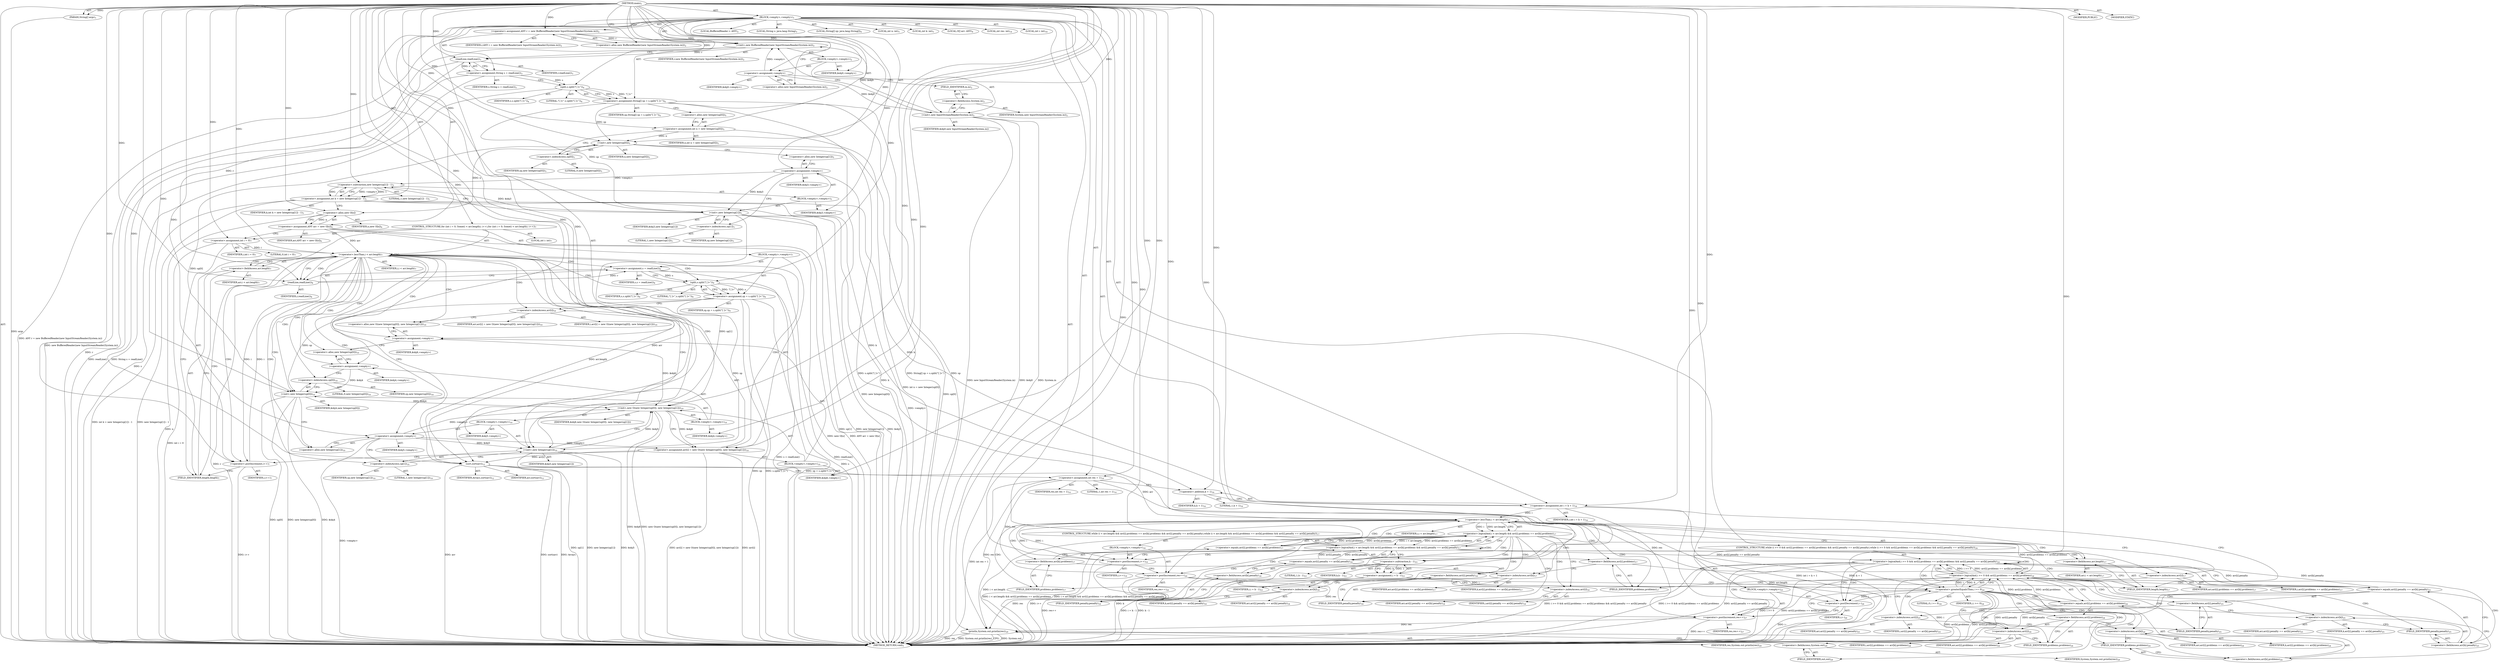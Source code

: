 digraph "main" {  
"21" [label = <(METHOD,main)<SUB>1</SUB>> ]
"22" [label = <(PARAM,String[] args)<SUB>1</SUB>> ]
"23" [label = <(BLOCK,&lt;empty&gt;,&lt;empty&gt;)<SUB>1</SUB>> ]
"4" [label = <(LOCAL,BufferedReader r: ANY)<SUB>2</SUB>> ]
"24" [label = <(&lt;operator&gt;.assignment,ANY r = new BufferedReader(new InputStreamReader(System.in)))<SUB>2</SUB>> ]
"25" [label = <(IDENTIFIER,r,ANY r = new BufferedReader(new InputStreamReader(System.in)))<SUB>2</SUB>> ]
"26" [label = <(&lt;operator&gt;.alloc,new BufferedReader(new InputStreamReader(System.in)))<SUB>2</SUB>> ]
"27" [label = <(&lt;init&gt;,new BufferedReader(new InputStreamReader(System.in)))<SUB>2</SUB>> ]
"3" [label = <(IDENTIFIER,r,new BufferedReader(new InputStreamReader(System.in)))<SUB>2</SUB>> ]
"28" [label = <(BLOCK,&lt;empty&gt;,&lt;empty&gt;)<SUB>2</SUB>> ]
"29" [label = <(&lt;operator&gt;.assignment,&lt;empty&gt;)> ]
"30" [label = <(IDENTIFIER,$obj0,&lt;empty&gt;)> ]
"31" [label = <(&lt;operator&gt;.alloc,new InputStreamReader(System.in))<SUB>2</SUB>> ]
"32" [label = <(&lt;init&gt;,new InputStreamReader(System.in))<SUB>2</SUB>> ]
"33" [label = <(IDENTIFIER,$obj0,new InputStreamReader(System.in))> ]
"34" [label = <(&lt;operator&gt;.fieldAccess,System.in)<SUB>2</SUB>> ]
"35" [label = <(IDENTIFIER,System,new InputStreamReader(System.in))<SUB>2</SUB>> ]
"36" [label = <(FIELD_IDENTIFIER,in,in)<SUB>2</SUB>> ]
"37" [label = <(IDENTIFIER,$obj0,&lt;empty&gt;)> ]
"38" [label = <(LOCAL,String s: java.lang.String)<SUB>3</SUB>> ]
"39" [label = <(&lt;operator&gt;.assignment,String s = readLine())<SUB>3</SUB>> ]
"40" [label = <(IDENTIFIER,s,String s = readLine())<SUB>3</SUB>> ]
"41" [label = <(readLine,readLine())<SUB>3</SUB>> ]
"42" [label = <(IDENTIFIER,r,readLine())<SUB>3</SUB>> ]
"43" [label = <(LOCAL,String[] sp: java.lang.String[])<SUB>4</SUB>> ]
"44" [label = <(&lt;operator&gt;.assignment,String[] sp = s.split(&quot;[ ]+&quot;))<SUB>4</SUB>> ]
"45" [label = <(IDENTIFIER,sp,String[] sp = s.split(&quot;[ ]+&quot;))<SUB>4</SUB>> ]
"46" [label = <(split,s.split(&quot;[ ]+&quot;))<SUB>4</SUB>> ]
"47" [label = <(IDENTIFIER,s,s.split(&quot;[ ]+&quot;))<SUB>4</SUB>> ]
"48" [label = <(LITERAL,&quot;[ ]+&quot;,s.split(&quot;[ ]+&quot;))<SUB>4</SUB>> ]
"6" [label = <(LOCAL,int n: int)<SUB>5</SUB>> ]
"49" [label = <(LOCAL,int k: int)<SUB>5</SUB>> ]
"50" [label = <(&lt;operator&gt;.assignment,int n = new Integer(sp[0]))<SUB>5</SUB>> ]
"51" [label = <(IDENTIFIER,n,int n = new Integer(sp[0]))<SUB>5</SUB>> ]
"52" [label = <(&lt;operator&gt;.alloc,new Integer(sp[0]))<SUB>5</SUB>> ]
"53" [label = <(&lt;init&gt;,new Integer(sp[0]))<SUB>5</SUB>> ]
"5" [label = <(IDENTIFIER,n,new Integer(sp[0]))<SUB>5</SUB>> ]
"54" [label = <(&lt;operator&gt;.indexAccess,sp[0])<SUB>5</SUB>> ]
"55" [label = <(IDENTIFIER,sp,new Integer(sp[0]))<SUB>5</SUB>> ]
"56" [label = <(LITERAL,0,new Integer(sp[0]))<SUB>5</SUB>> ]
"57" [label = <(&lt;operator&gt;.assignment,int k = new Integer(sp[1]) - 1)<SUB>5</SUB>> ]
"58" [label = <(IDENTIFIER,k,int k = new Integer(sp[1]) - 1)<SUB>5</SUB>> ]
"59" [label = <(&lt;operator&gt;.subtraction,new Integer(sp[1]) - 1)<SUB>5</SUB>> ]
"60" [label = <(BLOCK,&lt;empty&gt;,&lt;empty&gt;)<SUB>5</SUB>> ]
"61" [label = <(&lt;operator&gt;.assignment,&lt;empty&gt;)> ]
"62" [label = <(IDENTIFIER,$obj3,&lt;empty&gt;)> ]
"63" [label = <(&lt;operator&gt;.alloc,new Integer(sp[1]))<SUB>5</SUB>> ]
"64" [label = <(&lt;init&gt;,new Integer(sp[1]))<SUB>5</SUB>> ]
"65" [label = <(IDENTIFIER,$obj3,new Integer(sp[1]))> ]
"66" [label = <(&lt;operator&gt;.indexAccess,sp[1])<SUB>5</SUB>> ]
"67" [label = <(IDENTIFIER,sp,new Integer(sp[1]))<SUB>5</SUB>> ]
"68" [label = <(LITERAL,1,new Integer(sp[1]))<SUB>5</SUB>> ]
"69" [label = <(IDENTIFIER,$obj3,&lt;empty&gt;)> ]
"70" [label = <(LITERAL,1,new Integer(sp[1]) - 1)<SUB>5</SUB>> ]
"71" [label = <(LOCAL,O[] arr: ANY)<SUB>6</SUB>> ]
"72" [label = <(&lt;operator&gt;.assignment,ANY arr = new O[n])<SUB>6</SUB>> ]
"73" [label = <(IDENTIFIER,arr,ANY arr = new O[n])<SUB>6</SUB>> ]
"74" [label = <(&lt;operator&gt;.alloc,new O[n])> ]
"75" [label = <(IDENTIFIER,n,new O[n])<SUB>6</SUB>> ]
"76" [label = <(CONTROL_STRUCTURE,for (int i = 0; Some(i &lt; arr.length); i++),for (int i = 0; Some(i &lt; arr.length); i++))<SUB>7</SUB>> ]
"77" [label = <(LOCAL,int i: int)<SUB>7</SUB>> ]
"78" [label = <(&lt;operator&gt;.assignment,int i = 0)<SUB>7</SUB>> ]
"79" [label = <(IDENTIFIER,i,int i = 0)<SUB>7</SUB>> ]
"80" [label = <(LITERAL,0,int i = 0)<SUB>7</SUB>> ]
"81" [label = <(&lt;operator&gt;.lessThan,i &lt; arr.length)<SUB>7</SUB>> ]
"82" [label = <(IDENTIFIER,i,i &lt; arr.length)<SUB>7</SUB>> ]
"83" [label = <(&lt;operator&gt;.fieldAccess,arr.length)<SUB>7</SUB>> ]
"84" [label = <(IDENTIFIER,arr,i &lt; arr.length)<SUB>7</SUB>> ]
"85" [label = <(FIELD_IDENTIFIER,length,length)<SUB>7</SUB>> ]
"86" [label = <(&lt;operator&gt;.postIncrement,i++)<SUB>7</SUB>> ]
"87" [label = <(IDENTIFIER,i,i++)<SUB>7</SUB>> ]
"88" [label = <(BLOCK,&lt;empty&gt;,&lt;empty&gt;)<SUB>7</SUB>> ]
"89" [label = <(&lt;operator&gt;.assignment,s = readLine())<SUB>8</SUB>> ]
"90" [label = <(IDENTIFIER,s,s = readLine())<SUB>8</SUB>> ]
"91" [label = <(readLine,readLine())<SUB>8</SUB>> ]
"92" [label = <(IDENTIFIER,r,readLine())<SUB>8</SUB>> ]
"93" [label = <(&lt;operator&gt;.assignment,sp = s.split(&quot;[ ]+&quot;))<SUB>9</SUB>> ]
"94" [label = <(IDENTIFIER,sp,sp = s.split(&quot;[ ]+&quot;))<SUB>9</SUB>> ]
"95" [label = <(split,s.split(&quot;[ ]+&quot;))<SUB>9</SUB>> ]
"96" [label = <(IDENTIFIER,s,s.split(&quot;[ ]+&quot;))<SUB>9</SUB>> ]
"97" [label = <(LITERAL,&quot;[ ]+&quot;,s.split(&quot;[ ]+&quot;))<SUB>9</SUB>> ]
"98" [label = <(&lt;operator&gt;.assignment,arr[i] = new O(new Integer(sp[0]), new Integer(sp[1])))<SUB>10</SUB>> ]
"99" [label = <(&lt;operator&gt;.indexAccess,arr[i])<SUB>10</SUB>> ]
"100" [label = <(IDENTIFIER,arr,arr[i] = new O(new Integer(sp[0]), new Integer(sp[1])))<SUB>10</SUB>> ]
"101" [label = <(IDENTIFIER,i,arr[i] = new O(new Integer(sp[0]), new Integer(sp[1])))<SUB>10</SUB>> ]
"102" [label = <(BLOCK,&lt;empty&gt;,&lt;empty&gt;)<SUB>10</SUB>> ]
"103" [label = <(&lt;operator&gt;.assignment,&lt;empty&gt;)> ]
"104" [label = <(IDENTIFIER,$obj6,&lt;empty&gt;)> ]
"105" [label = <(&lt;operator&gt;.alloc,new O(new Integer(sp[0]), new Integer(sp[1])))<SUB>10</SUB>> ]
"106" [label = <(&lt;init&gt;,new O(new Integer(sp[0]), new Integer(sp[1])))<SUB>10</SUB>> ]
"107" [label = <(IDENTIFIER,$obj6,new O(new Integer(sp[0]), new Integer(sp[1])))> ]
"108" [label = <(BLOCK,&lt;empty&gt;,&lt;empty&gt;)<SUB>10</SUB>> ]
"109" [label = <(&lt;operator&gt;.assignment,&lt;empty&gt;)> ]
"110" [label = <(IDENTIFIER,$obj4,&lt;empty&gt;)> ]
"111" [label = <(&lt;operator&gt;.alloc,new Integer(sp[0]))<SUB>10</SUB>> ]
"112" [label = <(&lt;init&gt;,new Integer(sp[0]))<SUB>10</SUB>> ]
"113" [label = <(IDENTIFIER,$obj4,new Integer(sp[0]))> ]
"114" [label = <(&lt;operator&gt;.indexAccess,sp[0])<SUB>10</SUB>> ]
"115" [label = <(IDENTIFIER,sp,new Integer(sp[0]))<SUB>10</SUB>> ]
"116" [label = <(LITERAL,0,new Integer(sp[0]))<SUB>10</SUB>> ]
"117" [label = <(IDENTIFIER,$obj4,&lt;empty&gt;)> ]
"118" [label = <(BLOCK,&lt;empty&gt;,&lt;empty&gt;)<SUB>10</SUB>> ]
"119" [label = <(&lt;operator&gt;.assignment,&lt;empty&gt;)> ]
"120" [label = <(IDENTIFIER,$obj5,&lt;empty&gt;)> ]
"121" [label = <(&lt;operator&gt;.alloc,new Integer(sp[1]))<SUB>10</SUB>> ]
"122" [label = <(&lt;init&gt;,new Integer(sp[1]))<SUB>10</SUB>> ]
"123" [label = <(IDENTIFIER,$obj5,new Integer(sp[1]))> ]
"124" [label = <(&lt;operator&gt;.indexAccess,sp[1])<SUB>10</SUB>> ]
"125" [label = <(IDENTIFIER,sp,new Integer(sp[1]))<SUB>10</SUB>> ]
"126" [label = <(LITERAL,1,new Integer(sp[1]))<SUB>10</SUB>> ]
"127" [label = <(IDENTIFIER,$obj5,&lt;empty&gt;)> ]
"128" [label = <(IDENTIFIER,$obj6,&lt;empty&gt;)> ]
"129" [label = <(sort,sort(arr))<SUB>12</SUB>> ]
"130" [label = <(IDENTIFIER,Arrays,sort(arr))<SUB>12</SUB>> ]
"131" [label = <(IDENTIFIER,arr,sort(arr))<SUB>12</SUB>> ]
"132" [label = <(LOCAL,int res: int)<SUB>14</SUB>> ]
"133" [label = <(&lt;operator&gt;.assignment,int res = 1)<SUB>14</SUB>> ]
"134" [label = <(IDENTIFIER,res,int res = 1)<SUB>14</SUB>> ]
"135" [label = <(LITERAL,1,int res = 1)<SUB>14</SUB>> ]
"136" [label = <(LOCAL,int i: int)<SUB>16</SUB>> ]
"137" [label = <(&lt;operator&gt;.assignment,int i = k + 1)<SUB>16</SUB>> ]
"138" [label = <(IDENTIFIER,i,int i = k + 1)<SUB>16</SUB>> ]
"139" [label = <(&lt;operator&gt;.addition,k + 1)<SUB>16</SUB>> ]
"140" [label = <(IDENTIFIER,k,k + 1)<SUB>16</SUB>> ]
"141" [label = <(LITERAL,1,k + 1)<SUB>16</SUB>> ]
"142" [label = <(CONTROL_STRUCTURE,while (i &lt; arr.length &amp;&amp; arr[i].problems == arr[k].problems &amp;&amp; arr[i].penalty == arr[k].penalty),while (i &lt; arr.length &amp;&amp; arr[i].problems == arr[k].problems &amp;&amp; arr[i].penalty == arr[k].penalty))<SUB>17</SUB>> ]
"143" [label = <(&lt;operator&gt;.logicalAnd,i &lt; arr.length &amp;&amp; arr[i].problems == arr[k].problems &amp;&amp; arr[i].penalty == arr[k].penalty)<SUB>17</SUB>> ]
"144" [label = <(&lt;operator&gt;.logicalAnd,i &lt; arr.length &amp;&amp; arr[i].problems == arr[k].problems)<SUB>17</SUB>> ]
"145" [label = <(&lt;operator&gt;.lessThan,i &lt; arr.length)<SUB>17</SUB>> ]
"146" [label = <(IDENTIFIER,i,i &lt; arr.length)<SUB>17</SUB>> ]
"147" [label = <(&lt;operator&gt;.fieldAccess,arr.length)<SUB>17</SUB>> ]
"148" [label = <(IDENTIFIER,arr,i &lt; arr.length)<SUB>17</SUB>> ]
"149" [label = <(FIELD_IDENTIFIER,length,length)<SUB>17</SUB>> ]
"150" [label = <(&lt;operator&gt;.equals,arr[i].problems == arr[k].problems)<SUB>17</SUB>> ]
"151" [label = <(&lt;operator&gt;.fieldAccess,arr[i].problems)<SUB>17</SUB>> ]
"152" [label = <(&lt;operator&gt;.indexAccess,arr[i])<SUB>17</SUB>> ]
"153" [label = <(IDENTIFIER,arr,arr[i].problems == arr[k].problems)<SUB>17</SUB>> ]
"154" [label = <(IDENTIFIER,i,arr[i].problems == arr[k].problems)<SUB>17</SUB>> ]
"155" [label = <(FIELD_IDENTIFIER,problems,problems)<SUB>17</SUB>> ]
"156" [label = <(&lt;operator&gt;.fieldAccess,arr[k].problems)<SUB>17</SUB>> ]
"157" [label = <(&lt;operator&gt;.indexAccess,arr[k])<SUB>17</SUB>> ]
"158" [label = <(IDENTIFIER,arr,arr[i].problems == arr[k].problems)<SUB>17</SUB>> ]
"159" [label = <(IDENTIFIER,k,arr[i].problems == arr[k].problems)<SUB>17</SUB>> ]
"160" [label = <(FIELD_IDENTIFIER,problems,problems)<SUB>17</SUB>> ]
"161" [label = <(&lt;operator&gt;.equals,arr[i].penalty == arr[k].penalty)<SUB>18</SUB>> ]
"162" [label = <(&lt;operator&gt;.fieldAccess,arr[i].penalty)<SUB>18</SUB>> ]
"163" [label = <(&lt;operator&gt;.indexAccess,arr[i])<SUB>18</SUB>> ]
"164" [label = <(IDENTIFIER,arr,arr[i].penalty == arr[k].penalty)<SUB>18</SUB>> ]
"165" [label = <(IDENTIFIER,i,arr[i].penalty == arr[k].penalty)<SUB>18</SUB>> ]
"166" [label = <(FIELD_IDENTIFIER,penalty,penalty)<SUB>18</SUB>> ]
"167" [label = <(&lt;operator&gt;.fieldAccess,arr[k].penalty)<SUB>18</SUB>> ]
"168" [label = <(&lt;operator&gt;.indexAccess,arr[k])<SUB>18</SUB>> ]
"169" [label = <(IDENTIFIER,arr,arr[i].penalty == arr[k].penalty)<SUB>18</SUB>> ]
"170" [label = <(IDENTIFIER,k,arr[i].penalty == arr[k].penalty)<SUB>18</SUB>> ]
"171" [label = <(FIELD_IDENTIFIER,penalty,penalty)<SUB>18</SUB>> ]
"172" [label = <(BLOCK,&lt;empty&gt;,&lt;empty&gt;)<SUB>18</SUB>> ]
"173" [label = <(&lt;operator&gt;.postIncrement,i++)<SUB>19</SUB>> ]
"174" [label = <(IDENTIFIER,i,i++)<SUB>19</SUB>> ]
"175" [label = <(&lt;operator&gt;.postIncrement,res++)<SUB>20</SUB>> ]
"176" [label = <(IDENTIFIER,res,res++)<SUB>20</SUB>> ]
"177" [label = <(&lt;operator&gt;.assignment,i = k - 1)<SUB>23</SUB>> ]
"178" [label = <(IDENTIFIER,i,i = k - 1)<SUB>23</SUB>> ]
"179" [label = <(&lt;operator&gt;.subtraction,k - 1)<SUB>23</SUB>> ]
"180" [label = <(IDENTIFIER,k,k - 1)<SUB>23</SUB>> ]
"181" [label = <(LITERAL,1,k - 1)<SUB>23</SUB>> ]
"182" [label = <(CONTROL_STRUCTURE,while (i &gt;= 0 &amp;&amp; arr[i].problems == arr[k].problems &amp;&amp; arr[i].penalty == arr[k].penalty),while (i &gt;= 0 &amp;&amp; arr[i].problems == arr[k].problems &amp;&amp; arr[i].penalty == arr[k].penalty))<SUB>24</SUB>> ]
"183" [label = <(&lt;operator&gt;.logicalAnd,i &gt;= 0 &amp;&amp; arr[i].problems == arr[k].problems &amp;&amp; arr[i].penalty == arr[k].penalty)<SUB>24</SUB>> ]
"184" [label = <(&lt;operator&gt;.logicalAnd,i &gt;= 0 &amp;&amp; arr[i].problems == arr[k].problems)<SUB>24</SUB>> ]
"185" [label = <(&lt;operator&gt;.greaterEqualsThan,i &gt;= 0)<SUB>24</SUB>> ]
"186" [label = <(IDENTIFIER,i,i &gt;= 0)<SUB>24</SUB>> ]
"187" [label = <(LITERAL,0,i &gt;= 0)<SUB>24</SUB>> ]
"188" [label = <(&lt;operator&gt;.equals,arr[i].problems == arr[k].problems)<SUB>24</SUB>> ]
"189" [label = <(&lt;operator&gt;.fieldAccess,arr[i].problems)<SUB>24</SUB>> ]
"190" [label = <(&lt;operator&gt;.indexAccess,arr[i])<SUB>24</SUB>> ]
"191" [label = <(IDENTIFIER,arr,arr[i].problems == arr[k].problems)<SUB>24</SUB>> ]
"192" [label = <(IDENTIFIER,i,arr[i].problems == arr[k].problems)<SUB>24</SUB>> ]
"193" [label = <(FIELD_IDENTIFIER,problems,problems)<SUB>24</SUB>> ]
"194" [label = <(&lt;operator&gt;.fieldAccess,arr[k].problems)<SUB>24</SUB>> ]
"195" [label = <(&lt;operator&gt;.indexAccess,arr[k])<SUB>24</SUB>> ]
"196" [label = <(IDENTIFIER,arr,arr[i].problems == arr[k].problems)<SUB>24</SUB>> ]
"197" [label = <(IDENTIFIER,k,arr[i].problems == arr[k].problems)<SUB>24</SUB>> ]
"198" [label = <(FIELD_IDENTIFIER,problems,problems)<SUB>24</SUB>> ]
"199" [label = <(&lt;operator&gt;.equals,arr[i].penalty == arr[k].penalty)<SUB>25</SUB>> ]
"200" [label = <(&lt;operator&gt;.fieldAccess,arr[i].penalty)<SUB>25</SUB>> ]
"201" [label = <(&lt;operator&gt;.indexAccess,arr[i])<SUB>25</SUB>> ]
"202" [label = <(IDENTIFIER,arr,arr[i].penalty == arr[k].penalty)<SUB>25</SUB>> ]
"203" [label = <(IDENTIFIER,i,arr[i].penalty == arr[k].penalty)<SUB>25</SUB>> ]
"204" [label = <(FIELD_IDENTIFIER,penalty,penalty)<SUB>25</SUB>> ]
"205" [label = <(&lt;operator&gt;.fieldAccess,arr[k].penalty)<SUB>25</SUB>> ]
"206" [label = <(&lt;operator&gt;.indexAccess,arr[k])<SUB>25</SUB>> ]
"207" [label = <(IDENTIFIER,arr,arr[i].penalty == arr[k].penalty)<SUB>25</SUB>> ]
"208" [label = <(IDENTIFIER,k,arr[i].penalty == arr[k].penalty)<SUB>25</SUB>> ]
"209" [label = <(FIELD_IDENTIFIER,penalty,penalty)<SUB>25</SUB>> ]
"210" [label = <(BLOCK,&lt;empty&gt;,&lt;empty&gt;)<SUB>25</SUB>> ]
"211" [label = <(&lt;operator&gt;.postDecrement,i--)<SUB>26</SUB>> ]
"212" [label = <(IDENTIFIER,i,i--)<SUB>26</SUB>> ]
"213" [label = <(&lt;operator&gt;.postIncrement,res++)<SUB>27</SUB>> ]
"214" [label = <(IDENTIFIER,res,res++)<SUB>27</SUB>> ]
"215" [label = <(println,System.out.println(res))<SUB>29</SUB>> ]
"216" [label = <(&lt;operator&gt;.fieldAccess,System.out)<SUB>29</SUB>> ]
"217" [label = <(IDENTIFIER,System,System.out.println(res))<SUB>29</SUB>> ]
"218" [label = <(FIELD_IDENTIFIER,out,out)<SUB>29</SUB>> ]
"219" [label = <(IDENTIFIER,res,System.out.println(res))<SUB>29</SUB>> ]
"220" [label = <(MODIFIER,PUBLIC)> ]
"221" [label = <(MODIFIER,STATIC)> ]
"222" [label = <(METHOD_RETURN,void)<SUB>1</SUB>> ]
  "21" -> "22"  [ label = "AST: "] 
  "21" -> "23"  [ label = "AST: "] 
  "21" -> "220"  [ label = "AST: "] 
  "21" -> "221"  [ label = "AST: "] 
  "21" -> "222"  [ label = "AST: "] 
  "23" -> "4"  [ label = "AST: "] 
  "23" -> "24"  [ label = "AST: "] 
  "23" -> "27"  [ label = "AST: "] 
  "23" -> "38"  [ label = "AST: "] 
  "23" -> "39"  [ label = "AST: "] 
  "23" -> "43"  [ label = "AST: "] 
  "23" -> "44"  [ label = "AST: "] 
  "23" -> "6"  [ label = "AST: "] 
  "23" -> "49"  [ label = "AST: "] 
  "23" -> "50"  [ label = "AST: "] 
  "23" -> "53"  [ label = "AST: "] 
  "23" -> "57"  [ label = "AST: "] 
  "23" -> "71"  [ label = "AST: "] 
  "23" -> "72"  [ label = "AST: "] 
  "23" -> "76"  [ label = "AST: "] 
  "23" -> "129"  [ label = "AST: "] 
  "23" -> "132"  [ label = "AST: "] 
  "23" -> "133"  [ label = "AST: "] 
  "23" -> "136"  [ label = "AST: "] 
  "23" -> "137"  [ label = "AST: "] 
  "23" -> "142"  [ label = "AST: "] 
  "23" -> "177"  [ label = "AST: "] 
  "23" -> "182"  [ label = "AST: "] 
  "23" -> "215"  [ label = "AST: "] 
  "24" -> "25"  [ label = "AST: "] 
  "24" -> "26"  [ label = "AST: "] 
  "27" -> "3"  [ label = "AST: "] 
  "27" -> "28"  [ label = "AST: "] 
  "28" -> "29"  [ label = "AST: "] 
  "28" -> "32"  [ label = "AST: "] 
  "28" -> "37"  [ label = "AST: "] 
  "29" -> "30"  [ label = "AST: "] 
  "29" -> "31"  [ label = "AST: "] 
  "32" -> "33"  [ label = "AST: "] 
  "32" -> "34"  [ label = "AST: "] 
  "34" -> "35"  [ label = "AST: "] 
  "34" -> "36"  [ label = "AST: "] 
  "39" -> "40"  [ label = "AST: "] 
  "39" -> "41"  [ label = "AST: "] 
  "41" -> "42"  [ label = "AST: "] 
  "44" -> "45"  [ label = "AST: "] 
  "44" -> "46"  [ label = "AST: "] 
  "46" -> "47"  [ label = "AST: "] 
  "46" -> "48"  [ label = "AST: "] 
  "50" -> "51"  [ label = "AST: "] 
  "50" -> "52"  [ label = "AST: "] 
  "53" -> "5"  [ label = "AST: "] 
  "53" -> "54"  [ label = "AST: "] 
  "54" -> "55"  [ label = "AST: "] 
  "54" -> "56"  [ label = "AST: "] 
  "57" -> "58"  [ label = "AST: "] 
  "57" -> "59"  [ label = "AST: "] 
  "59" -> "60"  [ label = "AST: "] 
  "59" -> "70"  [ label = "AST: "] 
  "60" -> "61"  [ label = "AST: "] 
  "60" -> "64"  [ label = "AST: "] 
  "60" -> "69"  [ label = "AST: "] 
  "61" -> "62"  [ label = "AST: "] 
  "61" -> "63"  [ label = "AST: "] 
  "64" -> "65"  [ label = "AST: "] 
  "64" -> "66"  [ label = "AST: "] 
  "66" -> "67"  [ label = "AST: "] 
  "66" -> "68"  [ label = "AST: "] 
  "72" -> "73"  [ label = "AST: "] 
  "72" -> "74"  [ label = "AST: "] 
  "74" -> "75"  [ label = "AST: "] 
  "76" -> "77"  [ label = "AST: "] 
  "76" -> "78"  [ label = "AST: "] 
  "76" -> "81"  [ label = "AST: "] 
  "76" -> "86"  [ label = "AST: "] 
  "76" -> "88"  [ label = "AST: "] 
  "78" -> "79"  [ label = "AST: "] 
  "78" -> "80"  [ label = "AST: "] 
  "81" -> "82"  [ label = "AST: "] 
  "81" -> "83"  [ label = "AST: "] 
  "83" -> "84"  [ label = "AST: "] 
  "83" -> "85"  [ label = "AST: "] 
  "86" -> "87"  [ label = "AST: "] 
  "88" -> "89"  [ label = "AST: "] 
  "88" -> "93"  [ label = "AST: "] 
  "88" -> "98"  [ label = "AST: "] 
  "89" -> "90"  [ label = "AST: "] 
  "89" -> "91"  [ label = "AST: "] 
  "91" -> "92"  [ label = "AST: "] 
  "93" -> "94"  [ label = "AST: "] 
  "93" -> "95"  [ label = "AST: "] 
  "95" -> "96"  [ label = "AST: "] 
  "95" -> "97"  [ label = "AST: "] 
  "98" -> "99"  [ label = "AST: "] 
  "98" -> "102"  [ label = "AST: "] 
  "99" -> "100"  [ label = "AST: "] 
  "99" -> "101"  [ label = "AST: "] 
  "102" -> "103"  [ label = "AST: "] 
  "102" -> "106"  [ label = "AST: "] 
  "102" -> "128"  [ label = "AST: "] 
  "103" -> "104"  [ label = "AST: "] 
  "103" -> "105"  [ label = "AST: "] 
  "106" -> "107"  [ label = "AST: "] 
  "106" -> "108"  [ label = "AST: "] 
  "106" -> "118"  [ label = "AST: "] 
  "108" -> "109"  [ label = "AST: "] 
  "108" -> "112"  [ label = "AST: "] 
  "108" -> "117"  [ label = "AST: "] 
  "109" -> "110"  [ label = "AST: "] 
  "109" -> "111"  [ label = "AST: "] 
  "112" -> "113"  [ label = "AST: "] 
  "112" -> "114"  [ label = "AST: "] 
  "114" -> "115"  [ label = "AST: "] 
  "114" -> "116"  [ label = "AST: "] 
  "118" -> "119"  [ label = "AST: "] 
  "118" -> "122"  [ label = "AST: "] 
  "118" -> "127"  [ label = "AST: "] 
  "119" -> "120"  [ label = "AST: "] 
  "119" -> "121"  [ label = "AST: "] 
  "122" -> "123"  [ label = "AST: "] 
  "122" -> "124"  [ label = "AST: "] 
  "124" -> "125"  [ label = "AST: "] 
  "124" -> "126"  [ label = "AST: "] 
  "129" -> "130"  [ label = "AST: "] 
  "129" -> "131"  [ label = "AST: "] 
  "133" -> "134"  [ label = "AST: "] 
  "133" -> "135"  [ label = "AST: "] 
  "137" -> "138"  [ label = "AST: "] 
  "137" -> "139"  [ label = "AST: "] 
  "139" -> "140"  [ label = "AST: "] 
  "139" -> "141"  [ label = "AST: "] 
  "142" -> "143"  [ label = "AST: "] 
  "142" -> "172"  [ label = "AST: "] 
  "143" -> "144"  [ label = "AST: "] 
  "143" -> "161"  [ label = "AST: "] 
  "144" -> "145"  [ label = "AST: "] 
  "144" -> "150"  [ label = "AST: "] 
  "145" -> "146"  [ label = "AST: "] 
  "145" -> "147"  [ label = "AST: "] 
  "147" -> "148"  [ label = "AST: "] 
  "147" -> "149"  [ label = "AST: "] 
  "150" -> "151"  [ label = "AST: "] 
  "150" -> "156"  [ label = "AST: "] 
  "151" -> "152"  [ label = "AST: "] 
  "151" -> "155"  [ label = "AST: "] 
  "152" -> "153"  [ label = "AST: "] 
  "152" -> "154"  [ label = "AST: "] 
  "156" -> "157"  [ label = "AST: "] 
  "156" -> "160"  [ label = "AST: "] 
  "157" -> "158"  [ label = "AST: "] 
  "157" -> "159"  [ label = "AST: "] 
  "161" -> "162"  [ label = "AST: "] 
  "161" -> "167"  [ label = "AST: "] 
  "162" -> "163"  [ label = "AST: "] 
  "162" -> "166"  [ label = "AST: "] 
  "163" -> "164"  [ label = "AST: "] 
  "163" -> "165"  [ label = "AST: "] 
  "167" -> "168"  [ label = "AST: "] 
  "167" -> "171"  [ label = "AST: "] 
  "168" -> "169"  [ label = "AST: "] 
  "168" -> "170"  [ label = "AST: "] 
  "172" -> "173"  [ label = "AST: "] 
  "172" -> "175"  [ label = "AST: "] 
  "173" -> "174"  [ label = "AST: "] 
  "175" -> "176"  [ label = "AST: "] 
  "177" -> "178"  [ label = "AST: "] 
  "177" -> "179"  [ label = "AST: "] 
  "179" -> "180"  [ label = "AST: "] 
  "179" -> "181"  [ label = "AST: "] 
  "182" -> "183"  [ label = "AST: "] 
  "182" -> "210"  [ label = "AST: "] 
  "183" -> "184"  [ label = "AST: "] 
  "183" -> "199"  [ label = "AST: "] 
  "184" -> "185"  [ label = "AST: "] 
  "184" -> "188"  [ label = "AST: "] 
  "185" -> "186"  [ label = "AST: "] 
  "185" -> "187"  [ label = "AST: "] 
  "188" -> "189"  [ label = "AST: "] 
  "188" -> "194"  [ label = "AST: "] 
  "189" -> "190"  [ label = "AST: "] 
  "189" -> "193"  [ label = "AST: "] 
  "190" -> "191"  [ label = "AST: "] 
  "190" -> "192"  [ label = "AST: "] 
  "194" -> "195"  [ label = "AST: "] 
  "194" -> "198"  [ label = "AST: "] 
  "195" -> "196"  [ label = "AST: "] 
  "195" -> "197"  [ label = "AST: "] 
  "199" -> "200"  [ label = "AST: "] 
  "199" -> "205"  [ label = "AST: "] 
  "200" -> "201"  [ label = "AST: "] 
  "200" -> "204"  [ label = "AST: "] 
  "201" -> "202"  [ label = "AST: "] 
  "201" -> "203"  [ label = "AST: "] 
  "205" -> "206"  [ label = "AST: "] 
  "205" -> "209"  [ label = "AST: "] 
  "206" -> "207"  [ label = "AST: "] 
  "206" -> "208"  [ label = "AST: "] 
  "210" -> "211"  [ label = "AST: "] 
  "210" -> "213"  [ label = "AST: "] 
  "211" -> "212"  [ label = "AST: "] 
  "213" -> "214"  [ label = "AST: "] 
  "215" -> "216"  [ label = "AST: "] 
  "215" -> "219"  [ label = "AST: "] 
  "216" -> "217"  [ label = "AST: "] 
  "216" -> "218"  [ label = "AST: "] 
  "24" -> "31"  [ label = "CFG: "] 
  "27" -> "41"  [ label = "CFG: "] 
  "39" -> "46"  [ label = "CFG: "] 
  "44" -> "52"  [ label = "CFG: "] 
  "50" -> "54"  [ label = "CFG: "] 
  "53" -> "63"  [ label = "CFG: "] 
  "57" -> "74"  [ label = "CFG: "] 
  "72" -> "78"  [ label = "CFG: "] 
  "129" -> "133"  [ label = "CFG: "] 
  "133" -> "139"  [ label = "CFG: "] 
  "137" -> "149"  [ label = "CFG: "] 
  "177" -> "185"  [ label = "CFG: "] 
  "215" -> "222"  [ label = "CFG: "] 
  "26" -> "24"  [ label = "CFG: "] 
  "41" -> "39"  [ label = "CFG: "] 
  "46" -> "44"  [ label = "CFG: "] 
  "52" -> "50"  [ label = "CFG: "] 
  "54" -> "53"  [ label = "CFG: "] 
  "59" -> "57"  [ label = "CFG: "] 
  "74" -> "72"  [ label = "CFG: "] 
  "78" -> "85"  [ label = "CFG: "] 
  "81" -> "91"  [ label = "CFG: "] 
  "81" -> "129"  [ label = "CFG: "] 
  "86" -> "85"  [ label = "CFG: "] 
  "139" -> "137"  [ label = "CFG: "] 
  "143" -> "173"  [ label = "CFG: "] 
  "143" -> "179"  [ label = "CFG: "] 
  "179" -> "177"  [ label = "CFG: "] 
  "183" -> "211"  [ label = "CFG: "] 
  "183" -> "218"  [ label = "CFG: "] 
  "216" -> "215"  [ label = "CFG: "] 
  "29" -> "36"  [ label = "CFG: "] 
  "32" -> "27"  [ label = "CFG: "] 
  "83" -> "81"  [ label = "CFG: "] 
  "89" -> "95"  [ label = "CFG: "] 
  "93" -> "99"  [ label = "CFG: "] 
  "98" -> "86"  [ label = "CFG: "] 
  "144" -> "143"  [ label = "CFG: "] 
  "144" -> "163"  [ label = "CFG: "] 
  "161" -> "143"  [ label = "CFG: "] 
  "173" -> "175"  [ label = "CFG: "] 
  "175" -> "149"  [ label = "CFG: "] 
  "184" -> "183"  [ label = "CFG: "] 
  "184" -> "201"  [ label = "CFG: "] 
  "199" -> "183"  [ label = "CFG: "] 
  "211" -> "213"  [ label = "CFG: "] 
  "213" -> "185"  [ label = "CFG: "] 
  "218" -> "216"  [ label = "CFG: "] 
  "31" -> "29"  [ label = "CFG: "] 
  "34" -> "32"  [ label = "CFG: "] 
  "61" -> "66"  [ label = "CFG: "] 
  "64" -> "59"  [ label = "CFG: "] 
  "85" -> "83"  [ label = "CFG: "] 
  "91" -> "89"  [ label = "CFG: "] 
  "95" -> "93"  [ label = "CFG: "] 
  "99" -> "105"  [ label = "CFG: "] 
  "145" -> "144"  [ label = "CFG: "] 
  "145" -> "152"  [ label = "CFG: "] 
  "150" -> "144"  [ label = "CFG: "] 
  "162" -> "168"  [ label = "CFG: "] 
  "167" -> "161"  [ label = "CFG: "] 
  "185" -> "184"  [ label = "CFG: "] 
  "185" -> "190"  [ label = "CFG: "] 
  "188" -> "184"  [ label = "CFG: "] 
  "200" -> "206"  [ label = "CFG: "] 
  "205" -> "199"  [ label = "CFG: "] 
  "36" -> "34"  [ label = "CFG: "] 
  "63" -> "61"  [ label = "CFG: "] 
  "66" -> "64"  [ label = "CFG: "] 
  "103" -> "111"  [ label = "CFG: "] 
  "106" -> "98"  [ label = "CFG: "] 
  "147" -> "145"  [ label = "CFG: "] 
  "151" -> "157"  [ label = "CFG: "] 
  "156" -> "150"  [ label = "CFG: "] 
  "163" -> "166"  [ label = "CFG: "] 
  "166" -> "162"  [ label = "CFG: "] 
  "168" -> "171"  [ label = "CFG: "] 
  "171" -> "167"  [ label = "CFG: "] 
  "189" -> "195"  [ label = "CFG: "] 
  "194" -> "188"  [ label = "CFG: "] 
  "201" -> "204"  [ label = "CFG: "] 
  "204" -> "200"  [ label = "CFG: "] 
  "206" -> "209"  [ label = "CFG: "] 
  "209" -> "205"  [ label = "CFG: "] 
  "105" -> "103"  [ label = "CFG: "] 
  "149" -> "147"  [ label = "CFG: "] 
  "152" -> "155"  [ label = "CFG: "] 
  "155" -> "151"  [ label = "CFG: "] 
  "157" -> "160"  [ label = "CFG: "] 
  "160" -> "156"  [ label = "CFG: "] 
  "190" -> "193"  [ label = "CFG: "] 
  "193" -> "189"  [ label = "CFG: "] 
  "195" -> "198"  [ label = "CFG: "] 
  "198" -> "194"  [ label = "CFG: "] 
  "109" -> "114"  [ label = "CFG: "] 
  "112" -> "121"  [ label = "CFG: "] 
  "119" -> "124"  [ label = "CFG: "] 
  "122" -> "106"  [ label = "CFG: "] 
  "111" -> "109"  [ label = "CFG: "] 
  "114" -> "112"  [ label = "CFG: "] 
  "121" -> "119"  [ label = "CFG: "] 
  "124" -> "122"  [ label = "CFG: "] 
  "21" -> "26"  [ label = "CFG: "] 
  "22" -> "222"  [ label = "DDG: args"] 
  "24" -> "222"  [ label = "DDG: ANY r = new BufferedReader(new InputStreamReader(System.in))"] 
  "32" -> "222"  [ label = "DDG: $obj0"] 
  "32" -> "222"  [ label = "DDG: System.in"] 
  "32" -> "222"  [ label = "DDG: new InputStreamReader(System.in)"] 
  "27" -> "222"  [ label = "DDG: new BufferedReader(new InputStreamReader(System.in))"] 
  "41" -> "222"  [ label = "DDG: r"] 
  "39" -> "222"  [ label = "DDG: readLine()"] 
  "39" -> "222"  [ label = "DDG: String s = readLine()"] 
  "44" -> "222"  [ label = "DDG: sp"] 
  "46" -> "222"  [ label = "DDG: s"] 
  "44" -> "222"  [ label = "DDG: s.split(&quot;[ ]+&quot;)"] 
  "44" -> "222"  [ label = "DDG: String[] sp = s.split(&quot;[ ]+&quot;)"] 
  "50" -> "222"  [ label = "DDG: int n = new Integer(sp[0])"] 
  "53" -> "222"  [ label = "DDG: sp[0]"] 
  "53" -> "222"  [ label = "DDG: new Integer(sp[0])"] 
  "61" -> "222"  [ label = "DDG: &lt;empty&gt;"] 
  "64" -> "222"  [ label = "DDG: $obj3"] 
  "64" -> "222"  [ label = "DDG: sp[1]"] 
  "64" -> "222"  [ label = "DDG: new Integer(sp[1])"] 
  "57" -> "222"  [ label = "DDG: new Integer(sp[1]) - 1"] 
  "57" -> "222"  [ label = "DDG: int k = new Integer(sp[1]) - 1"] 
  "74" -> "222"  [ label = "DDG: n"] 
  "72" -> "222"  [ label = "DDG: new O[n]"] 
  "72" -> "222"  [ label = "DDG: ANY arr = new O[n]"] 
  "78" -> "222"  [ label = "DDG: int i = 0"] 
  "129" -> "222"  [ label = "DDG: arr"] 
  "129" -> "222"  [ label = "DDG: sort(arr)"] 
  "133" -> "222"  [ label = "DDG: int res = 1"] 
  "137" -> "222"  [ label = "DDG: k + 1"] 
  "137" -> "222"  [ label = "DDG: int i = k + 1"] 
  "145" -> "222"  [ label = "DDG: arr.length"] 
  "144" -> "222"  [ label = "DDG: i &lt; arr.length"] 
  "143" -> "222"  [ label = "DDG: i &lt; arr.length &amp;&amp; arr[i].problems == arr[k].problems"] 
  "143" -> "222"  [ label = "DDG: i &lt; arr.length &amp;&amp; arr[i].problems == arr[k].problems &amp;&amp; arr[i].penalty == arr[k].penalty"] 
  "179" -> "222"  [ label = "DDG: k"] 
  "177" -> "222"  [ label = "DDG: k - 1"] 
  "177" -> "222"  [ label = "DDG: i = k - 1"] 
  "185" -> "222"  [ label = "DDG: i"] 
  "184" -> "222"  [ label = "DDG: i &gt;= 0"] 
  "188" -> "222"  [ label = "DDG: arr[i].problems"] 
  "188" -> "222"  [ label = "DDG: arr[k].problems"] 
  "184" -> "222"  [ label = "DDG: arr[i].problems == arr[k].problems"] 
  "183" -> "222"  [ label = "DDG: i &gt;= 0 &amp;&amp; arr[i].problems == arr[k].problems"] 
  "199" -> "222"  [ label = "DDG: arr[i].penalty"] 
  "199" -> "222"  [ label = "DDG: arr[k].penalty"] 
  "183" -> "222"  [ label = "DDG: arr[i].penalty == arr[k].penalty"] 
  "183" -> "222"  [ label = "DDG: i &gt;= 0 &amp;&amp; arr[i].problems == arr[k].problems &amp;&amp; arr[i].penalty == arr[k].penalty"] 
  "215" -> "222"  [ label = "DDG: System.out"] 
  "215" -> "222"  [ label = "DDG: res"] 
  "215" -> "222"  [ label = "DDG: System.out.println(res)"] 
  "211" -> "222"  [ label = "DDG: i--"] 
  "213" -> "222"  [ label = "DDG: res++"] 
  "173" -> "222"  [ label = "DDG: i++"] 
  "175" -> "222"  [ label = "DDG: res++"] 
  "91" -> "222"  [ label = "DDG: r"] 
  "89" -> "222"  [ label = "DDG: readLine()"] 
  "89" -> "222"  [ label = "DDG: s = readLine()"] 
  "93" -> "222"  [ label = "DDG: sp"] 
  "95" -> "222"  [ label = "DDG: s"] 
  "93" -> "222"  [ label = "DDG: s.split(&quot;[ ]+&quot;)"] 
  "93" -> "222"  [ label = "DDG: sp = s.split(&quot;[ ]+&quot;)"] 
  "98" -> "222"  [ label = "DDG: arr[i]"] 
  "106" -> "222"  [ label = "DDG: $obj6"] 
  "112" -> "222"  [ label = "DDG: $obj4"] 
  "112" -> "222"  [ label = "DDG: sp[0]"] 
  "112" -> "222"  [ label = "DDG: new Integer(sp[0])"] 
  "119" -> "222"  [ label = "DDG: &lt;empty&gt;"] 
  "122" -> "222"  [ label = "DDG: $obj5"] 
  "122" -> "222"  [ label = "DDG: sp[1]"] 
  "122" -> "222"  [ label = "DDG: new Integer(sp[1])"] 
  "106" -> "222"  [ label = "DDG: new O(new Integer(sp[0]), new Integer(sp[1]))"] 
  "98" -> "222"  [ label = "DDG: arr[i] = new O(new Integer(sp[0]), new Integer(sp[1]))"] 
  "86" -> "222"  [ label = "DDG: i++"] 
  "129" -> "222"  [ label = "DDG: Arrays"] 
  "21" -> "22"  [ label = "DDG: "] 
  "21" -> "24"  [ label = "DDG: "] 
  "41" -> "39"  [ label = "DDG: r"] 
  "46" -> "44"  [ label = "DDG: s"] 
  "46" -> "44"  [ label = "DDG: &quot;[ ]+&quot;"] 
  "21" -> "50"  [ label = "DDG: "] 
  "59" -> "57"  [ label = "DDG: &lt;empty&gt;"] 
  "59" -> "57"  [ label = "DDG: 1"] 
  "59" -> "57"  [ label = "DDG: "] 
  "74" -> "72"  [ label = "DDG: n"] 
  "21" -> "133"  [ label = "DDG: "] 
  "57" -> "137"  [ label = "DDG: k"] 
  "21" -> "137"  [ label = "DDG: "] 
  "179" -> "177"  [ label = "DDG: k"] 
  "179" -> "177"  [ label = "DDG: 1"] 
  "24" -> "27"  [ label = "DDG: r"] 
  "21" -> "27"  [ label = "DDG: "] 
  "29" -> "27"  [ label = "DDG: &lt;empty&gt;"] 
  "32" -> "27"  [ label = "DDG: $obj0"] 
  "50" -> "53"  [ label = "DDG: n"] 
  "21" -> "53"  [ label = "DDG: "] 
  "44" -> "53"  [ label = "DDG: sp"] 
  "21" -> "78"  [ label = "DDG: "] 
  "21" -> "129"  [ label = "DDG: "] 
  "72" -> "129"  [ label = "DDG: arr"] 
  "81" -> "129"  [ label = "DDG: arr.length"] 
  "98" -> "129"  [ label = "DDG: arr[i]"] 
  "133" -> "215"  [ label = "DDG: res"] 
  "213" -> "215"  [ label = "DDG: res"] 
  "175" -> "215"  [ label = "DDG: res"] 
  "21" -> "215"  [ label = "DDG: "] 
  "21" -> "29"  [ label = "DDG: "] 
  "21" -> "37"  [ label = "DDG: "] 
  "27" -> "41"  [ label = "DDG: r"] 
  "21" -> "41"  [ label = "DDG: "] 
  "39" -> "46"  [ label = "DDG: s"] 
  "21" -> "46"  [ label = "DDG: "] 
  "61" -> "59"  [ label = "DDG: &lt;empty&gt;"] 
  "64" -> "59"  [ label = "DDG: $obj3"] 
  "21" -> "59"  [ label = "DDG: "] 
  "53" -> "74"  [ label = "DDG: n"] 
  "21" -> "74"  [ label = "DDG: "] 
  "78" -> "81"  [ label = "DDG: i"] 
  "86" -> "81"  [ label = "DDG: i"] 
  "21" -> "81"  [ label = "DDG: "] 
  "72" -> "81"  [ label = "DDG: arr"] 
  "81" -> "86"  [ label = "DDG: i"] 
  "21" -> "86"  [ label = "DDG: "] 
  "91" -> "89"  [ label = "DDG: r"] 
  "95" -> "93"  [ label = "DDG: s"] 
  "95" -> "93"  [ label = "DDG: &quot;[ ]+&quot;"] 
  "119" -> "98"  [ label = "DDG: &lt;empty&gt;"] 
  "106" -> "98"  [ label = "DDG: $obj6"] 
  "21" -> "98"  [ label = "DDG: "] 
  "57" -> "139"  [ label = "DDG: k"] 
  "21" -> "139"  [ label = "DDG: "] 
  "144" -> "143"  [ label = "DDG: i &lt; arr.length"] 
  "144" -> "143"  [ label = "DDG: arr[i].problems == arr[k].problems"] 
  "161" -> "143"  [ label = "DDG: arr[i].penalty"] 
  "161" -> "143"  [ label = "DDG: arr[k].penalty"] 
  "21" -> "179"  [ label = "DDG: "] 
  "57" -> "179"  [ label = "DDG: k"] 
  "184" -> "183"  [ label = "DDG: i &gt;= 0"] 
  "184" -> "183"  [ label = "DDG: arr[i].problems == arr[k].problems"] 
  "199" -> "183"  [ label = "DDG: arr[i].penalty"] 
  "199" -> "183"  [ label = "DDG: arr[k].penalty"] 
  "143" -> "183"  [ label = "DDG: arr[i].penalty == arr[k].penalty"] 
  "29" -> "32"  [ label = "DDG: $obj0"] 
  "21" -> "32"  [ label = "DDG: "] 
  "21" -> "61"  [ label = "DDG: "] 
  "21" -> "69"  [ label = "DDG: "] 
  "145" -> "144"  [ label = "DDG: i"] 
  "145" -> "144"  [ label = "DDG: arr.length"] 
  "150" -> "144"  [ label = "DDG: arr[i].problems"] 
  "150" -> "144"  [ label = "DDG: arr[k].problems"] 
  "145" -> "173"  [ label = "DDG: i"] 
  "21" -> "173"  [ label = "DDG: "] 
  "133" -> "175"  [ label = "DDG: res"] 
  "21" -> "175"  [ label = "DDG: "] 
  "185" -> "184"  [ label = "DDG: i"] 
  "185" -> "184"  [ label = "DDG: 0"] 
  "188" -> "184"  [ label = "DDG: arr[i].problems"] 
  "188" -> "184"  [ label = "DDG: arr[k].problems"] 
  "144" -> "184"  [ label = "DDG: arr[i].problems == arr[k].problems"] 
  "185" -> "211"  [ label = "DDG: i"] 
  "21" -> "211"  [ label = "DDG: "] 
  "133" -> "213"  [ label = "DDG: res"] 
  "175" -> "213"  [ label = "DDG: res"] 
  "21" -> "213"  [ label = "DDG: "] 
  "61" -> "64"  [ label = "DDG: $obj3"] 
  "21" -> "64"  [ label = "DDG: "] 
  "44" -> "64"  [ label = "DDG: sp"] 
  "41" -> "91"  [ label = "DDG: r"] 
  "21" -> "91"  [ label = "DDG: "] 
  "89" -> "95"  [ label = "DDG: s"] 
  "21" -> "95"  [ label = "DDG: "] 
  "21" -> "103"  [ label = "DDG: "] 
  "21" -> "128"  [ label = "DDG: "] 
  "137" -> "145"  [ label = "DDG: i"] 
  "173" -> "145"  [ label = "DDG: i"] 
  "21" -> "145"  [ label = "DDG: "] 
  "129" -> "145"  [ label = "DDG: arr"] 
  "177" -> "185"  [ label = "DDG: i"] 
  "211" -> "185"  [ label = "DDG: i"] 
  "21" -> "185"  [ label = "DDG: "] 
  "103" -> "106"  [ label = "DDG: $obj6"] 
  "21" -> "106"  [ label = "DDG: "] 
  "119" -> "106"  [ label = "DDG: &lt;empty&gt;"] 
  "112" -> "106"  [ label = "DDG: $obj4"] 
  "122" -> "106"  [ label = "DDG: $obj5"] 
  "21" -> "109"  [ label = "DDG: "] 
  "21" -> "117"  [ label = "DDG: "] 
  "21" -> "119"  [ label = "DDG: "] 
  "21" -> "127"  [ label = "DDG: "] 
  "109" -> "112"  [ label = "DDG: $obj4"] 
  "21" -> "112"  [ label = "DDG: "] 
  "53" -> "112"  [ label = "DDG: sp[0]"] 
  "93" -> "112"  [ label = "DDG: sp"] 
  "119" -> "122"  [ label = "DDG: $obj5"] 
  "21" -> "122"  [ label = "DDG: "] 
  "64" -> "122"  [ label = "DDG: sp[1]"] 
  "93" -> "122"  [ label = "DDG: sp"] 
  "81" -> "98"  [ label = "CDG: "] 
  "81" -> "81"  [ label = "CDG: "] 
  "81" -> "114"  [ label = "CDG: "] 
  "81" -> "85"  [ label = "CDG: "] 
  "81" -> "103"  [ label = "CDG: "] 
  "81" -> "119"  [ label = "CDG: "] 
  "81" -> "121"  [ label = "CDG: "] 
  "81" -> "95"  [ label = "CDG: "] 
  "81" -> "91"  [ label = "CDG: "] 
  "81" -> "112"  [ label = "CDG: "] 
  "81" -> "93"  [ label = "CDG: "] 
  "81" -> "111"  [ label = "CDG: "] 
  "81" -> "86"  [ label = "CDG: "] 
  "81" -> "89"  [ label = "CDG: "] 
  "81" -> "122"  [ label = "CDG: "] 
  "81" -> "99"  [ label = "CDG: "] 
  "81" -> "106"  [ label = "CDG: "] 
  "81" -> "83"  [ label = "CDG: "] 
  "81" -> "105"  [ label = "CDG: "] 
  "81" -> "124"  [ label = "CDG: "] 
  "81" -> "109"  [ label = "CDG: "] 
  "143" -> "145"  [ label = "CDG: "] 
  "143" -> "149"  [ label = "CDG: "] 
  "143" -> "144"  [ label = "CDG: "] 
  "143" -> "173"  [ label = "CDG: "] 
  "143" -> "143"  [ label = "CDG: "] 
  "143" -> "147"  [ label = "CDG: "] 
  "143" -> "175"  [ label = "CDG: "] 
  "183" -> "185"  [ label = "CDG: "] 
  "183" -> "213"  [ label = "CDG: "] 
  "183" -> "184"  [ label = "CDG: "] 
  "183" -> "183"  [ label = "CDG: "] 
  "183" -> "211"  [ label = "CDG: "] 
  "144" -> "167"  [ label = "CDG: "] 
  "144" -> "161"  [ label = "CDG: "] 
  "144" -> "163"  [ label = "CDG: "] 
  "144" -> "162"  [ label = "CDG: "] 
  "144" -> "168"  [ label = "CDG: "] 
  "144" -> "171"  [ label = "CDG: "] 
  "144" -> "166"  [ label = "CDG: "] 
  "184" -> "209"  [ label = "CDG: "] 
  "184" -> "204"  [ label = "CDG: "] 
  "184" -> "206"  [ label = "CDG: "] 
  "184" -> "201"  [ label = "CDG: "] 
  "184" -> "205"  [ label = "CDG: "] 
  "184" -> "200"  [ label = "CDG: "] 
  "184" -> "199"  [ label = "CDG: "] 
  "145" -> "150"  [ label = "CDG: "] 
  "145" -> "151"  [ label = "CDG: "] 
  "145" -> "152"  [ label = "CDG: "] 
  "145" -> "155"  [ label = "CDG: "] 
  "145" -> "160"  [ label = "CDG: "] 
  "145" -> "157"  [ label = "CDG: "] 
  "145" -> "156"  [ label = "CDG: "] 
  "185" -> "188"  [ label = "CDG: "] 
  "185" -> "198"  [ label = "CDG: "] 
  "185" -> "189"  [ label = "CDG: "] 
  "185" -> "195"  [ label = "CDG: "] 
  "185" -> "190"  [ label = "CDG: "] 
  "185" -> "194"  [ label = "CDG: "] 
  "185" -> "193"  [ label = "CDG: "] 
}
